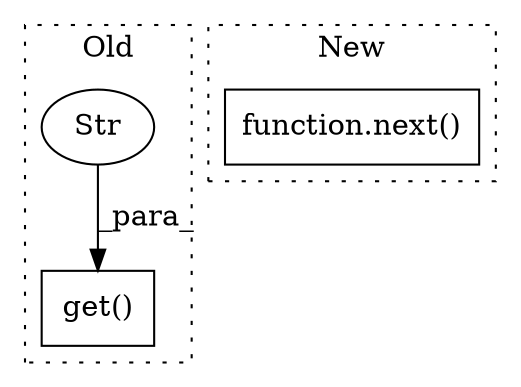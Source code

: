 digraph G {
subgraph cluster0 {
1 [label="get()" a="75" s="10741,10765" l="11,1" shape="box"];
3 [label="Str" a="66" s="10752" l="13" shape="ellipse"];
label = "Old";
style="dotted";
}
subgraph cluster1 {
2 [label="function.next()" a="75" s="10451,10482" l="5,1" shape="box"];
label = "New";
style="dotted";
}
3 -> 1 [label="_para_"];
}